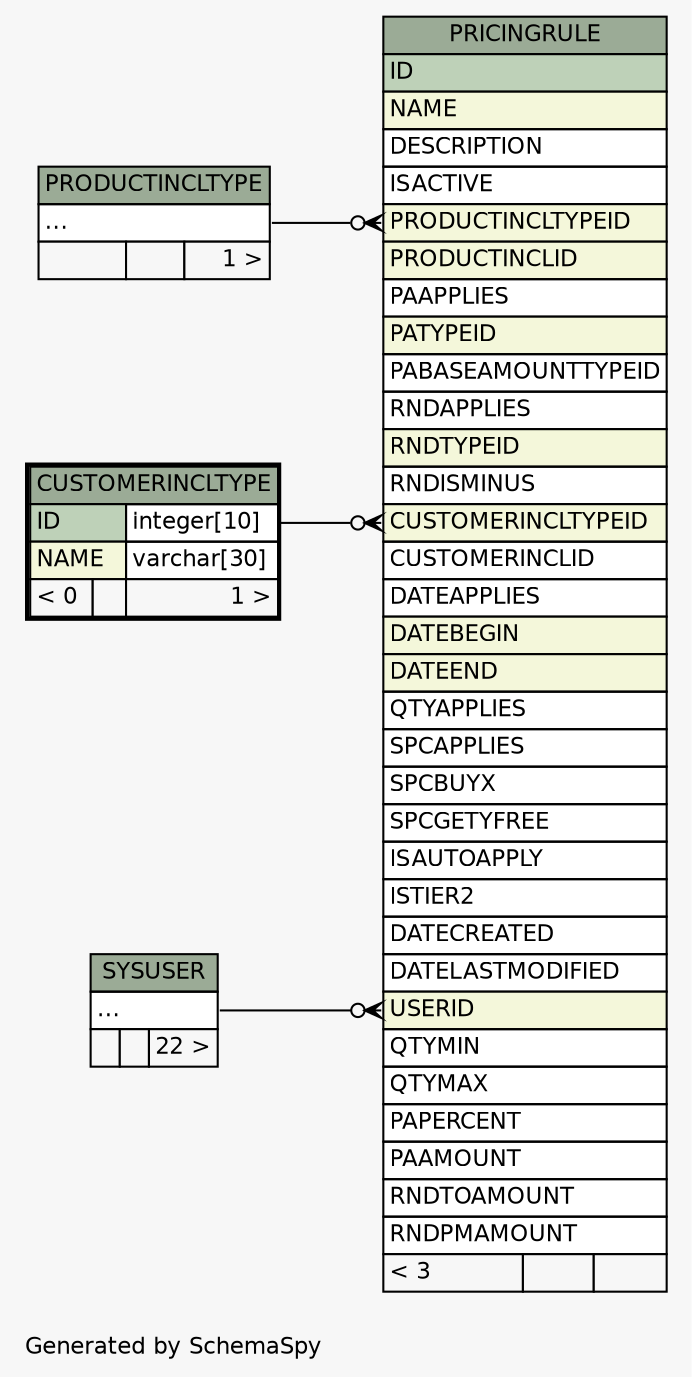 // dot 2.26.3 on Linux 3.5.0-34-generic
// SchemaSpy rev 590
digraph "twoDegreesRelationshipsDiagram" {
  graph [
    rankdir="RL"
    bgcolor="#f7f7f7"
    label="\nGenerated by SchemaSpy"
    labeljust="l"
    nodesep="0.18"
    ranksep="0.46"
    fontname="Helvetica"
    fontsize="11"
  ];
  node [
    fontname="Helvetica"
    fontsize="11"
    shape="plaintext"
  ];
  edge [
    arrowsize="0.8"
  ];
  "PRICINGRULE":"CUSTOMERINCLTYPEID":w -> "CUSTOMERINCLTYPE":"ID.type":e [arrowhead=none dir=back arrowtail=crowodot];
  "PRICINGRULE":"PRODUCTINCLTYPEID":w -> "PRODUCTINCLTYPE":"elipses":e [arrowhead=none dir=back arrowtail=crowodot];
  "PRICINGRULE":"USERID":w -> "SYSUSER":"elipses":e [arrowhead=none dir=back arrowtail=crowodot];
  "CUSTOMERINCLTYPE" [
    label=<
    <TABLE BORDER="2" CELLBORDER="1" CELLSPACING="0" BGCOLOR="#ffffff">
      <TR><TD COLSPAN="3" BGCOLOR="#9bab96" ALIGN="CENTER">CUSTOMERINCLTYPE</TD></TR>
      <TR><TD PORT="ID" COLSPAN="2" BGCOLOR="#bed1b8" ALIGN="LEFT">ID</TD><TD PORT="ID.type" ALIGN="LEFT">integer[10]</TD></TR>
      <TR><TD PORT="NAME" COLSPAN="2" BGCOLOR="#f4f7da" ALIGN="LEFT">NAME</TD><TD PORT="NAME.type" ALIGN="LEFT">varchar[30]</TD></TR>
      <TR><TD ALIGN="LEFT" BGCOLOR="#f7f7f7">&lt; 0</TD><TD ALIGN="RIGHT" BGCOLOR="#f7f7f7">  </TD><TD ALIGN="RIGHT" BGCOLOR="#f7f7f7">1 &gt;</TD></TR>
    </TABLE>>
    URL="CUSTOMERINCLTYPE.html"
    tooltip="CUSTOMERINCLTYPE"
  ];
  "PRICINGRULE" [
    label=<
    <TABLE BORDER="0" CELLBORDER="1" CELLSPACING="0" BGCOLOR="#ffffff">
      <TR><TD COLSPAN="3" BGCOLOR="#9bab96" ALIGN="CENTER">PRICINGRULE</TD></TR>
      <TR><TD PORT="ID" COLSPAN="3" BGCOLOR="#bed1b8" ALIGN="LEFT">ID</TD></TR>
      <TR><TD PORT="NAME" COLSPAN="3" BGCOLOR="#f4f7da" ALIGN="LEFT">NAME</TD></TR>
      <TR><TD PORT="DESCRIPTION" COLSPAN="3" ALIGN="LEFT">DESCRIPTION</TD></TR>
      <TR><TD PORT="ISACTIVE" COLSPAN="3" ALIGN="LEFT">ISACTIVE</TD></TR>
      <TR><TD PORT="PRODUCTINCLTYPEID" COLSPAN="3" BGCOLOR="#f4f7da" ALIGN="LEFT">PRODUCTINCLTYPEID</TD></TR>
      <TR><TD PORT="PRODUCTINCLID" COLSPAN="3" BGCOLOR="#f4f7da" ALIGN="LEFT">PRODUCTINCLID</TD></TR>
      <TR><TD PORT="PAAPPLIES" COLSPAN="3" ALIGN="LEFT">PAAPPLIES</TD></TR>
      <TR><TD PORT="PATYPEID" COLSPAN="3" BGCOLOR="#f4f7da" ALIGN="LEFT">PATYPEID</TD></TR>
      <TR><TD PORT="PABASEAMOUNTTYPEID" COLSPAN="3" ALIGN="LEFT">PABASEAMOUNTTYPEID</TD></TR>
      <TR><TD PORT="RNDAPPLIES" COLSPAN="3" ALIGN="LEFT">RNDAPPLIES</TD></TR>
      <TR><TD PORT="RNDTYPEID" COLSPAN="3" BGCOLOR="#f4f7da" ALIGN="LEFT">RNDTYPEID</TD></TR>
      <TR><TD PORT="RNDISMINUS" COLSPAN="3" ALIGN="LEFT">RNDISMINUS</TD></TR>
      <TR><TD PORT="CUSTOMERINCLTYPEID" COLSPAN="3" BGCOLOR="#f4f7da" ALIGN="LEFT">CUSTOMERINCLTYPEID</TD></TR>
      <TR><TD PORT="CUSTOMERINCLID" COLSPAN="3" ALIGN="LEFT">CUSTOMERINCLID</TD></TR>
      <TR><TD PORT="DATEAPPLIES" COLSPAN="3" ALIGN="LEFT">DATEAPPLIES</TD></TR>
      <TR><TD PORT="DATEBEGIN" COLSPAN="3" BGCOLOR="#f4f7da" ALIGN="LEFT">DATEBEGIN</TD></TR>
      <TR><TD PORT="DATEEND" COLSPAN="3" BGCOLOR="#f4f7da" ALIGN="LEFT">DATEEND</TD></TR>
      <TR><TD PORT="QTYAPPLIES" COLSPAN="3" ALIGN="LEFT">QTYAPPLIES</TD></TR>
      <TR><TD PORT="SPCAPPLIES" COLSPAN="3" ALIGN="LEFT">SPCAPPLIES</TD></TR>
      <TR><TD PORT="SPCBUYX" COLSPAN="3" ALIGN="LEFT">SPCBUYX</TD></TR>
      <TR><TD PORT="SPCGETYFREE" COLSPAN="3" ALIGN="LEFT">SPCGETYFREE</TD></TR>
      <TR><TD PORT="ISAUTOAPPLY" COLSPAN="3" ALIGN="LEFT">ISAUTOAPPLY</TD></TR>
      <TR><TD PORT="ISTIER2" COLSPAN="3" ALIGN="LEFT">ISTIER2</TD></TR>
      <TR><TD PORT="DATECREATED" COLSPAN="3" ALIGN="LEFT">DATECREATED</TD></TR>
      <TR><TD PORT="DATELASTMODIFIED" COLSPAN="3" ALIGN="LEFT">DATELASTMODIFIED</TD></TR>
      <TR><TD PORT="USERID" COLSPAN="3" BGCOLOR="#f4f7da" ALIGN="LEFT">USERID</TD></TR>
      <TR><TD PORT="QTYMIN" COLSPAN="3" ALIGN="LEFT">QTYMIN</TD></TR>
      <TR><TD PORT="QTYMAX" COLSPAN="3" ALIGN="LEFT">QTYMAX</TD></TR>
      <TR><TD PORT="PAPERCENT" COLSPAN="3" ALIGN="LEFT">PAPERCENT</TD></TR>
      <TR><TD PORT="PAAMOUNT" COLSPAN="3" ALIGN="LEFT">PAAMOUNT</TD></TR>
      <TR><TD PORT="RNDTOAMOUNT" COLSPAN="3" ALIGN="LEFT">RNDTOAMOUNT</TD></TR>
      <TR><TD PORT="RNDPMAMOUNT" COLSPAN="3" ALIGN="LEFT">RNDPMAMOUNT</TD></TR>
      <TR><TD ALIGN="LEFT" BGCOLOR="#f7f7f7">&lt; 3</TD><TD ALIGN="RIGHT" BGCOLOR="#f7f7f7">  </TD><TD ALIGN="RIGHT" BGCOLOR="#f7f7f7">  </TD></TR>
    </TABLE>>
    URL="PRICINGRULE.html"
    tooltip="PRICINGRULE"
  ];
  "PRODUCTINCLTYPE" [
    label=<
    <TABLE BORDER="0" CELLBORDER="1" CELLSPACING="0" BGCOLOR="#ffffff">
      <TR><TD COLSPAN="3" BGCOLOR="#9bab96" ALIGN="CENTER">PRODUCTINCLTYPE</TD></TR>
      <TR><TD PORT="elipses" COLSPAN="3" ALIGN="LEFT">...</TD></TR>
      <TR><TD ALIGN="LEFT" BGCOLOR="#f7f7f7">  </TD><TD ALIGN="RIGHT" BGCOLOR="#f7f7f7">  </TD><TD ALIGN="RIGHT" BGCOLOR="#f7f7f7">1 &gt;</TD></TR>
    </TABLE>>
    URL="PRODUCTINCLTYPE.html"
    tooltip="PRODUCTINCLTYPE"
  ];
  "SYSUSER" [
    label=<
    <TABLE BORDER="0" CELLBORDER="1" CELLSPACING="0" BGCOLOR="#ffffff">
      <TR><TD COLSPAN="3" BGCOLOR="#9bab96" ALIGN="CENTER">SYSUSER</TD></TR>
      <TR><TD PORT="elipses" COLSPAN="3" ALIGN="LEFT">...</TD></TR>
      <TR><TD ALIGN="LEFT" BGCOLOR="#f7f7f7">  </TD><TD ALIGN="RIGHT" BGCOLOR="#f7f7f7">  </TD><TD ALIGN="RIGHT" BGCOLOR="#f7f7f7">22 &gt;</TD></TR>
    </TABLE>>
    URL="SYSUSER.html"
    tooltip="SYSUSER"
  ];
}
